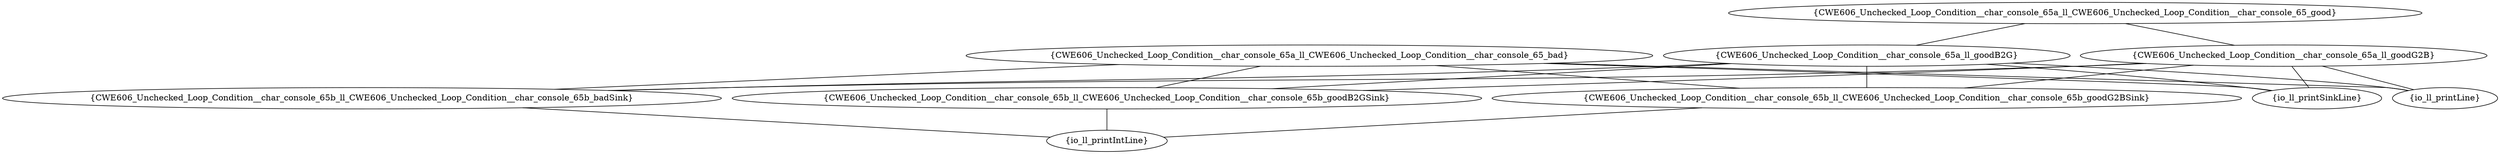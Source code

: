 graph "cg graph" {
CWE606_Unchecked_Loop_Condition__char_console_65a_ll_CWE606_Unchecked_Loop_Condition__char_console_65_bad [label="{CWE606_Unchecked_Loop_Condition__char_console_65a_ll_CWE606_Unchecked_Loop_Condition__char_console_65_bad}"];
io_ll_printLine [label="{io_ll_printLine}"];
CWE606_Unchecked_Loop_Condition__char_console_65b_ll_CWE606_Unchecked_Loop_Condition__char_console_65b_badSink [label="{CWE606_Unchecked_Loop_Condition__char_console_65b_ll_CWE606_Unchecked_Loop_Condition__char_console_65b_badSink}"];
CWE606_Unchecked_Loop_Condition__char_console_65b_ll_CWE606_Unchecked_Loop_Condition__char_console_65b_goodB2GSink [label="{CWE606_Unchecked_Loop_Condition__char_console_65b_ll_CWE606_Unchecked_Loop_Condition__char_console_65b_goodB2GSink}"];
CWE606_Unchecked_Loop_Condition__char_console_65b_ll_CWE606_Unchecked_Loop_Condition__char_console_65b_goodG2BSink [label="{CWE606_Unchecked_Loop_Condition__char_console_65b_ll_CWE606_Unchecked_Loop_Condition__char_console_65b_goodG2BSink}"];
io_ll_printSinkLine [label="{io_ll_printSinkLine}"];
CWE606_Unchecked_Loop_Condition__char_console_65a_ll_CWE606_Unchecked_Loop_Condition__char_console_65_good [label="{CWE606_Unchecked_Loop_Condition__char_console_65a_ll_CWE606_Unchecked_Loop_Condition__char_console_65_good}"];
CWE606_Unchecked_Loop_Condition__char_console_65a_ll_goodG2B [label="{CWE606_Unchecked_Loop_Condition__char_console_65a_ll_goodG2B}"];
CWE606_Unchecked_Loop_Condition__char_console_65a_ll_goodB2G [label="{CWE606_Unchecked_Loop_Condition__char_console_65a_ll_goodB2G}"];
io_ll_printIntLine [label="{io_ll_printIntLine}"];
CWE606_Unchecked_Loop_Condition__char_console_65a_ll_CWE606_Unchecked_Loop_Condition__char_console_65_bad -- io_ll_printLine;
CWE606_Unchecked_Loop_Condition__char_console_65a_ll_CWE606_Unchecked_Loop_Condition__char_console_65_bad -- CWE606_Unchecked_Loop_Condition__char_console_65b_ll_CWE606_Unchecked_Loop_Condition__char_console_65b_badSink;
CWE606_Unchecked_Loop_Condition__char_console_65a_ll_CWE606_Unchecked_Loop_Condition__char_console_65_bad -- CWE606_Unchecked_Loop_Condition__char_console_65b_ll_CWE606_Unchecked_Loop_Condition__char_console_65b_goodB2GSink;
CWE606_Unchecked_Loop_Condition__char_console_65a_ll_CWE606_Unchecked_Loop_Condition__char_console_65_bad -- CWE606_Unchecked_Loop_Condition__char_console_65b_ll_CWE606_Unchecked_Loop_Condition__char_console_65b_goodG2BSink;
CWE606_Unchecked_Loop_Condition__char_console_65a_ll_CWE606_Unchecked_Loop_Condition__char_console_65_bad -- io_ll_printSinkLine;
CWE606_Unchecked_Loop_Condition__char_console_65a_ll_CWE606_Unchecked_Loop_Condition__char_console_65_good -- CWE606_Unchecked_Loop_Condition__char_console_65a_ll_goodG2B;
CWE606_Unchecked_Loop_Condition__char_console_65a_ll_CWE606_Unchecked_Loop_Condition__char_console_65_good -- CWE606_Unchecked_Loop_Condition__char_console_65a_ll_goodB2G;
CWE606_Unchecked_Loop_Condition__char_console_65a_ll_goodB2G -- io_ll_printLine;
CWE606_Unchecked_Loop_Condition__char_console_65a_ll_goodB2G -- CWE606_Unchecked_Loop_Condition__char_console_65b_ll_CWE606_Unchecked_Loop_Condition__char_console_65b_badSink;
CWE606_Unchecked_Loop_Condition__char_console_65a_ll_goodB2G -- CWE606_Unchecked_Loop_Condition__char_console_65b_ll_CWE606_Unchecked_Loop_Condition__char_console_65b_goodB2GSink;
CWE606_Unchecked_Loop_Condition__char_console_65a_ll_goodB2G -- CWE606_Unchecked_Loop_Condition__char_console_65b_ll_CWE606_Unchecked_Loop_Condition__char_console_65b_goodG2BSink;
CWE606_Unchecked_Loop_Condition__char_console_65a_ll_goodB2G -- io_ll_printSinkLine;
CWE606_Unchecked_Loop_Condition__char_console_65a_ll_goodG2B -- CWE606_Unchecked_Loop_Condition__char_console_65b_ll_CWE606_Unchecked_Loop_Condition__char_console_65b_badSink;
CWE606_Unchecked_Loop_Condition__char_console_65a_ll_goodG2B -- CWE606_Unchecked_Loop_Condition__char_console_65b_ll_CWE606_Unchecked_Loop_Condition__char_console_65b_goodB2GSink;
CWE606_Unchecked_Loop_Condition__char_console_65a_ll_goodG2B -- CWE606_Unchecked_Loop_Condition__char_console_65b_ll_CWE606_Unchecked_Loop_Condition__char_console_65b_goodG2BSink;
CWE606_Unchecked_Loop_Condition__char_console_65a_ll_goodG2B -- io_ll_printLine;
CWE606_Unchecked_Loop_Condition__char_console_65a_ll_goodG2B -- io_ll_printSinkLine;
CWE606_Unchecked_Loop_Condition__char_console_65b_ll_CWE606_Unchecked_Loop_Condition__char_console_65b_goodB2GSink -- io_ll_printIntLine;
CWE606_Unchecked_Loop_Condition__char_console_65b_ll_CWE606_Unchecked_Loop_Condition__char_console_65b_badSink -- io_ll_printIntLine;
CWE606_Unchecked_Loop_Condition__char_console_65b_ll_CWE606_Unchecked_Loop_Condition__char_console_65b_goodG2BSink -- io_ll_printIntLine;
}
